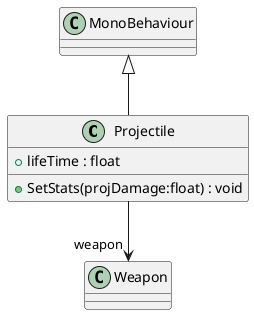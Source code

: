@startuml
class Projectile {
    + lifeTime : float
    + SetStats(projDamage:float) : void
}
MonoBehaviour <|-- Projectile
Projectile --> "weapon" Weapon
@enduml

